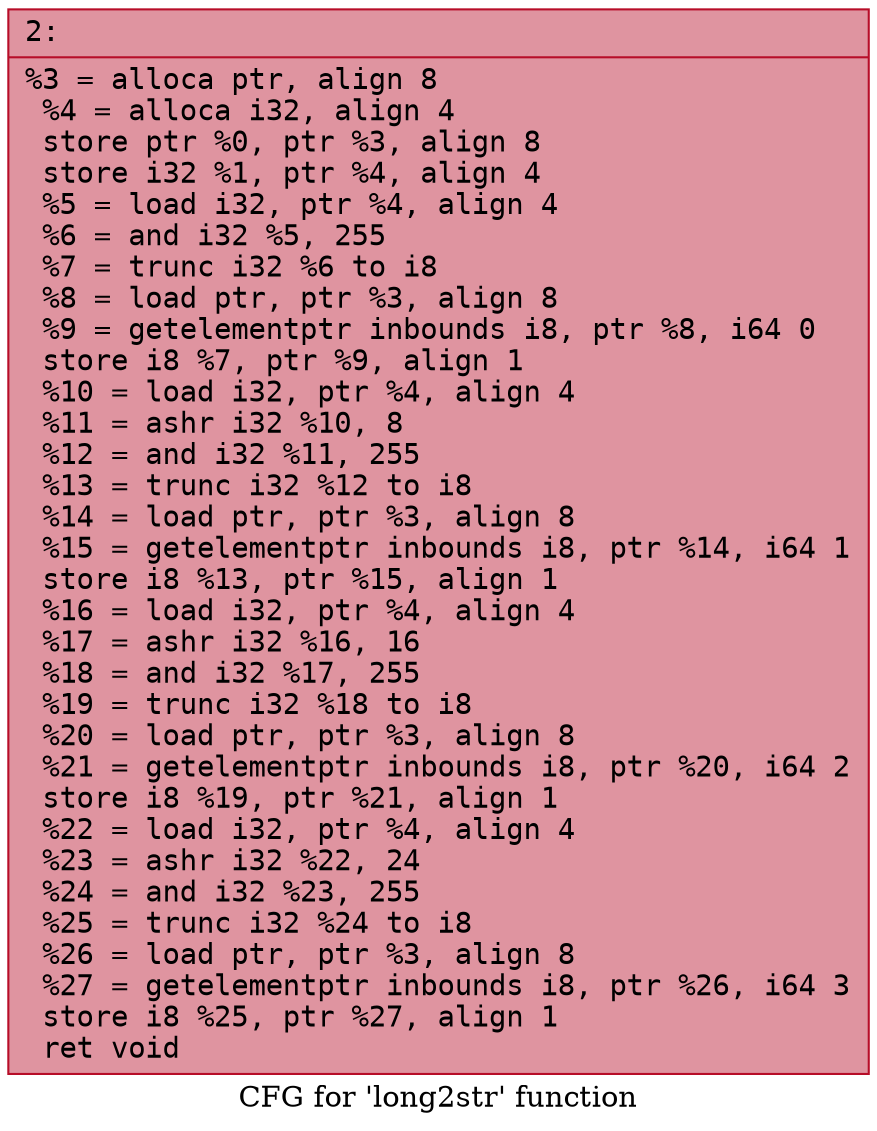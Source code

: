 digraph "CFG for 'long2str' function" {
	label="CFG for 'long2str' function";

	Node0x600000d56d50 [shape=record,color="#b70d28ff", style=filled, fillcolor="#b70d2870" fontname="Courier",label="{2:\l|  %3 = alloca ptr, align 8\l  %4 = alloca i32, align 4\l  store ptr %0, ptr %3, align 8\l  store i32 %1, ptr %4, align 4\l  %5 = load i32, ptr %4, align 4\l  %6 = and i32 %5, 255\l  %7 = trunc i32 %6 to i8\l  %8 = load ptr, ptr %3, align 8\l  %9 = getelementptr inbounds i8, ptr %8, i64 0\l  store i8 %7, ptr %9, align 1\l  %10 = load i32, ptr %4, align 4\l  %11 = ashr i32 %10, 8\l  %12 = and i32 %11, 255\l  %13 = trunc i32 %12 to i8\l  %14 = load ptr, ptr %3, align 8\l  %15 = getelementptr inbounds i8, ptr %14, i64 1\l  store i8 %13, ptr %15, align 1\l  %16 = load i32, ptr %4, align 4\l  %17 = ashr i32 %16, 16\l  %18 = and i32 %17, 255\l  %19 = trunc i32 %18 to i8\l  %20 = load ptr, ptr %3, align 8\l  %21 = getelementptr inbounds i8, ptr %20, i64 2\l  store i8 %19, ptr %21, align 1\l  %22 = load i32, ptr %4, align 4\l  %23 = ashr i32 %22, 24\l  %24 = and i32 %23, 255\l  %25 = trunc i32 %24 to i8\l  %26 = load ptr, ptr %3, align 8\l  %27 = getelementptr inbounds i8, ptr %26, i64 3\l  store i8 %25, ptr %27, align 1\l  ret void\l}"];
}
